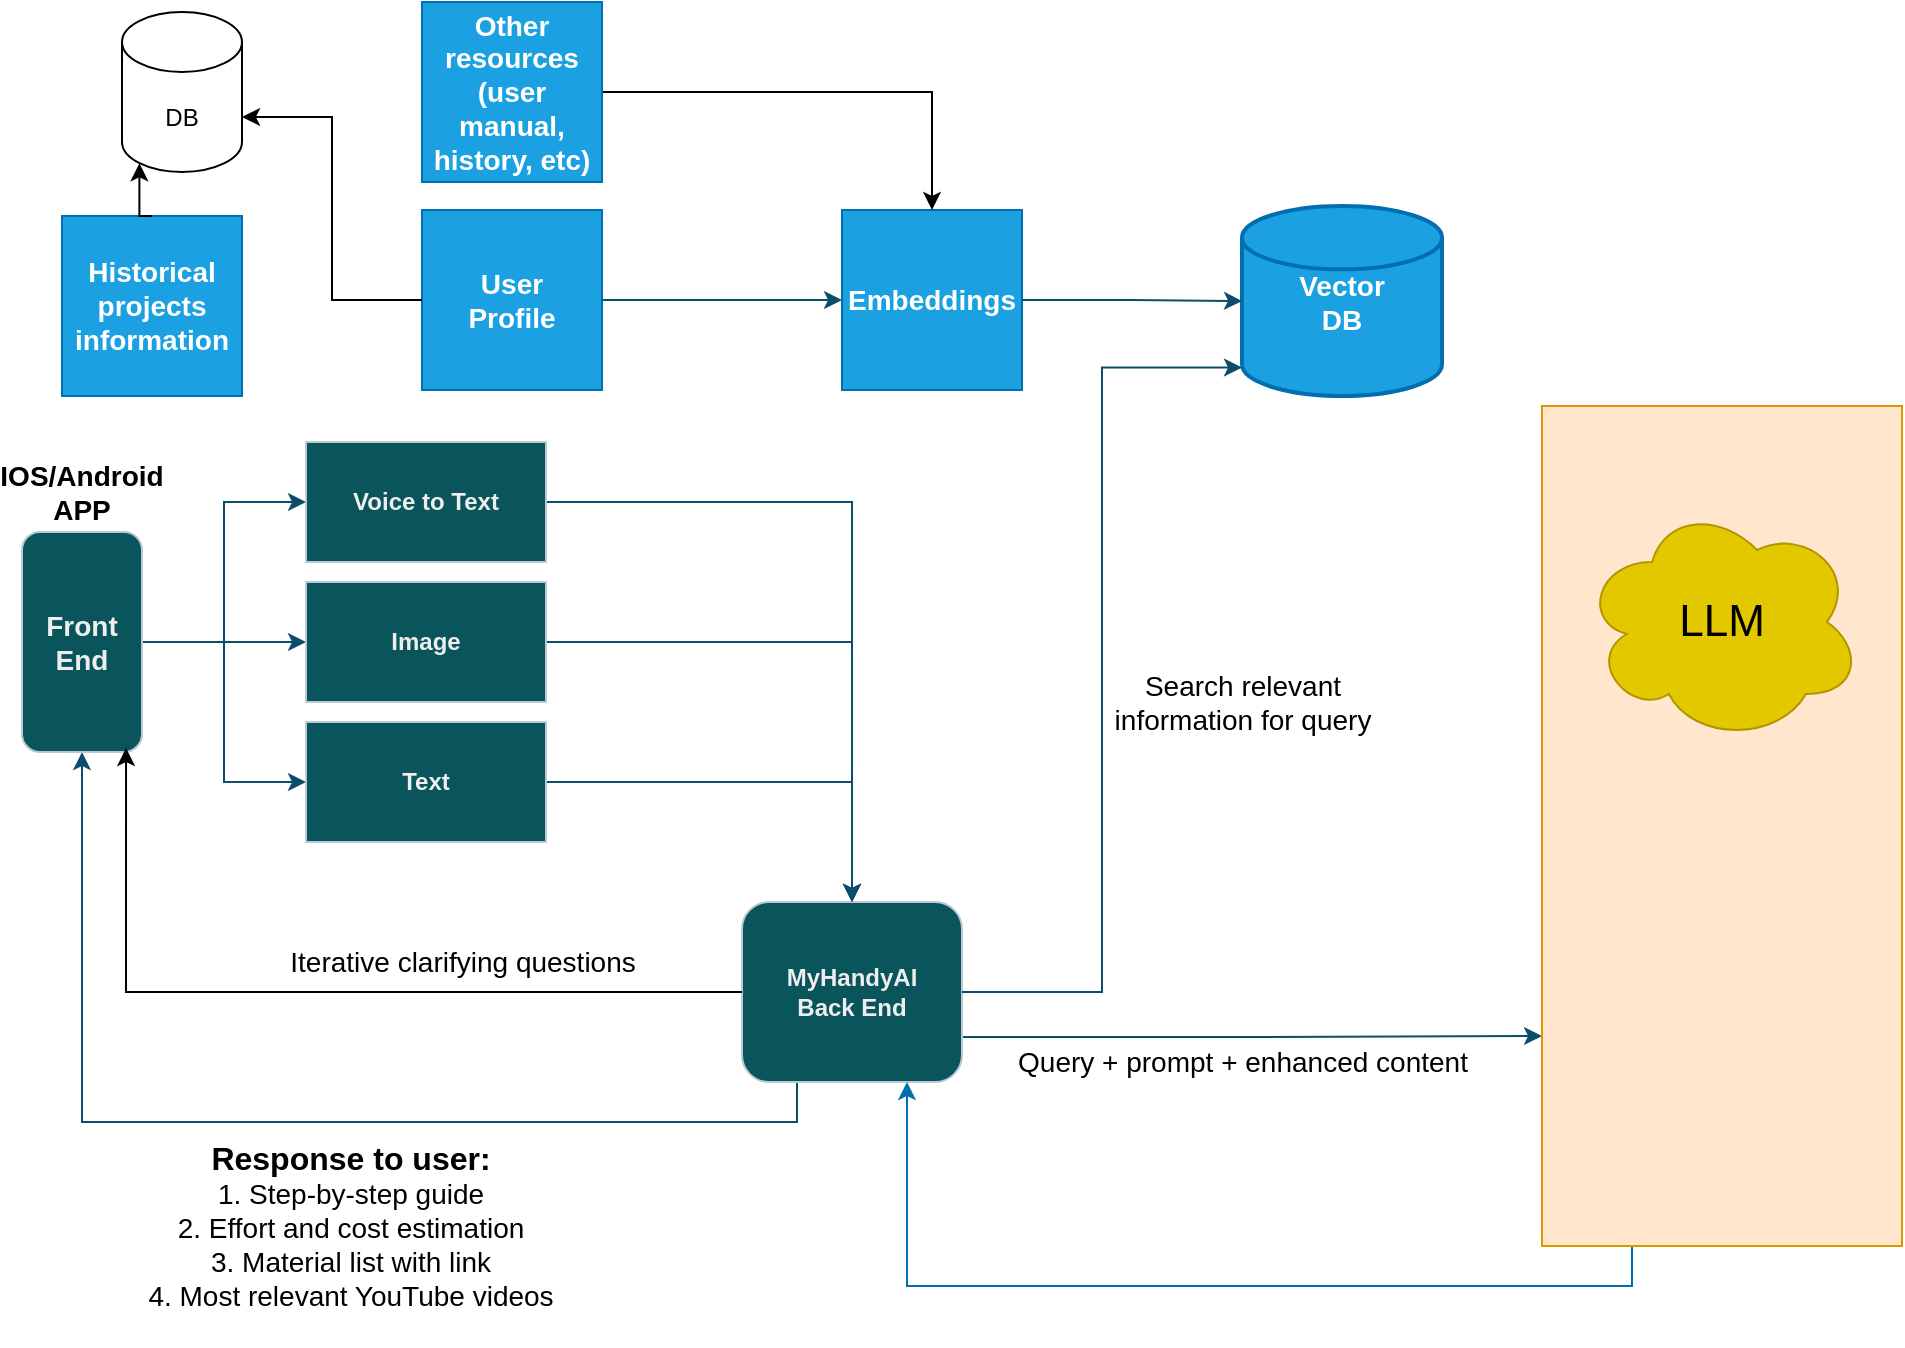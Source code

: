 <mxfile version="28.0.4">
  <diagram name="Page-1" id="7xGWwbfiB-50HM4EOYT1">
    <mxGraphModel dx="1426" dy="807" grid="1" gridSize="10" guides="1" tooltips="1" connect="1" arrows="1" fold="1" page="1" pageScale="1" pageWidth="850" pageHeight="1100" math="0" shadow="0">
      <root>
        <mxCell id="0" />
        <mxCell id="1" parent="0" />
        <mxCell id="l0vZrEmQBNvkwNr1SKJS-38" style="edgeStyle=orthogonalEdgeStyle;rounded=0;orthogonalLoop=1;jettySize=auto;html=1;exitX=1;exitY=0.75;exitDx=0;exitDy=0;entryX=0;entryY=0.75;entryDx=0;entryDy=0;strokeColor=#0B4D6A;" parent="1" source="l0vZrEmQBNvkwNr1SKJS-17" target="l0vZrEmQBNvkwNr1SKJS-35" edge="1">
          <mxGeometry relative="1" as="geometry" />
        </mxCell>
        <mxCell id="l0vZrEmQBNvkwNr1SKJS-39" style="edgeStyle=orthogonalEdgeStyle;rounded=0;orthogonalLoop=1;jettySize=auto;html=1;exitX=0.25;exitY=1;exitDx=0;exitDy=0;strokeColor=#0B4D6A;entryX=0.5;entryY=1;entryDx=0;entryDy=0;" parent="1" source="l0vZrEmQBNvkwNr1SKJS-17" target="l0vZrEmQBNvkwNr1SKJS-51" edge="1">
          <mxGeometry relative="1" as="geometry" />
        </mxCell>
        <mxCell id="l0vZrEmQBNvkwNr1SKJS-44" value="&lt;span style=&quot;color: rgb(0, 0, 0);&quot;&gt;&lt;font style=&quot;font-size: 16px;&quot;&gt;&lt;b&gt;Response to user:&lt;/b&gt;&lt;/font&gt;&lt;/span&gt;&lt;div&gt;&lt;font color=&quot;#000000&quot;&gt;&lt;span style=&quot;caret-color: rgb(0, 0, 0); font-size: 14px;&quot;&gt;1. Step-by-step guide&lt;/span&gt;&lt;/font&gt;&lt;/div&gt;&lt;div&gt;&lt;font color=&quot;#000000&quot;&gt;&lt;span style=&quot;caret-color: rgb(0, 0, 0); font-size: 14px;&quot;&gt;2. Effort and cost estimation&lt;/span&gt;&lt;/font&gt;&lt;/div&gt;&lt;div&gt;&lt;font color=&quot;#000000&quot;&gt;&lt;span style=&quot;caret-color: rgb(0, 0, 0); font-size: 14px;&quot;&gt;3. Material list with link&lt;/span&gt;&lt;/font&gt;&lt;/div&gt;&lt;div&gt;&lt;font color=&quot;#000000&quot;&gt;&lt;span style=&quot;caret-color: rgb(0, 0, 0); font-size: 14px;&quot;&gt;4. Most relevant YouTube videos&lt;/span&gt;&lt;/font&gt;&lt;/div&gt;&lt;div&gt;&lt;font color=&quot;#000000&quot;&gt;&lt;span style=&quot;caret-color: rgb(0, 0, 0); font-size: 14px;&quot;&gt;&lt;br&gt;&lt;/span&gt;&lt;/font&gt;&lt;/div&gt;" style="edgeLabel;html=1;align=center;verticalAlign=middle;resizable=0;points=[];strokeColor=#BAC8D3;fontColor=#EEEEEE;fillColor=#09555B;" parent="l0vZrEmQBNvkwNr1SKJS-39" vertex="1" connectable="0">
          <mxGeometry x="-0.035" y="-3" relative="1" as="geometry">
            <mxPoint x="28" y="63" as="offset" />
          </mxGeometry>
        </mxCell>
        <mxCell id="l0vZrEmQBNvkwNr1SKJS-17" value="MyHandyAI&lt;div&gt;Back End&lt;/div&gt;" style="rounded=1;whiteSpace=wrap;html=1;strokeColor=#BAC8D3;fontColor=#EEEEEE;fillColor=#09555B;fontStyle=1" parent="1" vertex="1">
          <mxGeometry x="410" y="660" width="110" height="90" as="geometry" />
        </mxCell>
        <mxCell id="l0vZrEmQBNvkwNr1SKJS-40" style="edgeStyle=orthogonalEdgeStyle;rounded=0;orthogonalLoop=1;jettySize=auto;html=1;exitX=1;exitY=0.5;exitDx=0;exitDy=0;entryX=0;entryY=0.5;entryDx=0;entryDy=0;strokeColor=#0B4D6A;" parent="1" source="l0vZrEmQBNvkwNr1SKJS-51" target="l0vZrEmQBNvkwNr1SKJS-23" edge="1">
          <mxGeometry relative="1" as="geometry">
            <mxPoint x="76" y="559" as="sourcePoint" />
          </mxGeometry>
        </mxCell>
        <mxCell id="l0vZrEmQBNvkwNr1SKJS-41" style="edgeStyle=orthogonalEdgeStyle;rounded=0;orthogonalLoop=1;jettySize=auto;html=1;exitX=1;exitY=0.5;exitDx=0;exitDy=0;entryX=0;entryY=0.5;entryDx=0;entryDy=0;strokeColor=#0B4D6A;" parent="1" source="l0vZrEmQBNvkwNr1SKJS-51" target="l0vZrEmQBNvkwNr1SKJS-24" edge="1">
          <mxGeometry relative="1" as="geometry">
            <mxPoint x="76" y="559" as="sourcePoint" />
          </mxGeometry>
        </mxCell>
        <mxCell id="l0vZrEmQBNvkwNr1SKJS-43" style="edgeStyle=orthogonalEdgeStyle;rounded=0;orthogonalLoop=1;jettySize=auto;html=1;exitX=1;exitY=0.5;exitDx=0;exitDy=0;entryX=0;entryY=0.5;entryDx=0;entryDy=0;strokeColor=#0B4D6A;" parent="1" source="l0vZrEmQBNvkwNr1SKJS-51" target="l0vZrEmQBNvkwNr1SKJS-42" edge="1">
          <mxGeometry relative="1" as="geometry">
            <mxPoint x="76" y="559" as="sourcePoint" />
          </mxGeometry>
        </mxCell>
        <mxCell id="l0vZrEmQBNvkwNr1SKJS-22" value="&lt;span style=&quot;color: rgb(0, 0, 0);&quot;&gt;&lt;font style=&quot;font-size: 14px;&quot;&gt;IOS/Android APP&lt;/font&gt;&lt;/span&gt;" style="text;html=1;align=center;verticalAlign=middle;whiteSpace=wrap;rounded=0;fontColor=#EEEEEE;fontStyle=1" parent="1" vertex="1">
          <mxGeometry x="50" y="440" width="60" height="30" as="geometry" />
        </mxCell>
        <mxCell id="l0vZrEmQBNvkwNr1SKJS-45" style="edgeStyle=orthogonalEdgeStyle;rounded=0;orthogonalLoop=1;jettySize=auto;html=1;exitX=1;exitY=0.5;exitDx=0;exitDy=0;entryX=0.5;entryY=0;entryDx=0;entryDy=0;strokeColor=#0B4D6A;" parent="1" source="l0vZrEmQBNvkwNr1SKJS-23" target="l0vZrEmQBNvkwNr1SKJS-17" edge="1">
          <mxGeometry relative="1" as="geometry" />
        </mxCell>
        <mxCell id="l0vZrEmQBNvkwNr1SKJS-23" value="Voice to Text" style="rounded=0;whiteSpace=wrap;html=1;strokeColor=#BAC8D3;fontColor=#EEEEEE;fillColor=#09555B;fontStyle=1" parent="1" vertex="1">
          <mxGeometry x="192" y="430" width="120" height="60" as="geometry" />
        </mxCell>
        <mxCell id="l0vZrEmQBNvkwNr1SKJS-48" style="edgeStyle=orthogonalEdgeStyle;rounded=0;orthogonalLoop=1;jettySize=auto;html=1;exitX=1;exitY=0.5;exitDx=0;exitDy=0;strokeColor=#0B4D6A;entryX=0.5;entryY=0;entryDx=0;entryDy=0;" parent="1" source="l0vZrEmQBNvkwNr1SKJS-24" target="l0vZrEmQBNvkwNr1SKJS-17" edge="1">
          <mxGeometry relative="1" as="geometry">
            <mxPoint x="490" y="620" as="targetPoint" />
          </mxGeometry>
        </mxCell>
        <mxCell id="l0vZrEmQBNvkwNr1SKJS-24" value="Image" style="rounded=0;whiteSpace=wrap;html=1;strokeColor=#BAC8D3;fontColor=#EEEEEE;fillColor=#09555B;fontStyle=1" parent="1" vertex="1">
          <mxGeometry x="192" y="500" width="120" height="60" as="geometry" />
        </mxCell>
        <mxCell id="l0vZrEmQBNvkwNr1SKJS-25" value="Vector&lt;div&gt;DB&lt;/div&gt;" style="strokeWidth=2;html=1;shape=mxgraph.flowchart.database;whiteSpace=wrap;strokeColor=#006EAF;fontColor=#ffffff;fillColor=#1ba1e2;fontSize=14;fontStyle=1" parent="1" vertex="1">
          <mxGeometry x="660" y="312" width="100" height="95" as="geometry" />
        </mxCell>
        <mxCell id="l0vZrEmQBNvkwNr1SKJS-31" style="edgeStyle=orthogonalEdgeStyle;rounded=0;orthogonalLoop=1;jettySize=auto;html=1;exitX=1;exitY=0.5;exitDx=0;exitDy=0;entryX=0;entryY=0.5;entryDx=0;entryDy=0;strokeColor=#0B4D6A;" parent="1" source="l0vZrEmQBNvkwNr1SKJS-28" target="l0vZrEmQBNvkwNr1SKJS-29" edge="1">
          <mxGeometry relative="1" as="geometry" />
        </mxCell>
        <mxCell id="l0vZrEmQBNvkwNr1SKJS-28" value="User&lt;div&gt;Profile&lt;/div&gt;" style="whiteSpace=wrap;html=1;aspect=fixed;strokeColor=#006EAF;fontColor=#ffffff;fillColor=#1ba1e2;fontStyle=1;fontSize=14;" parent="1" vertex="1">
          <mxGeometry x="250" y="314" width="90" height="90" as="geometry" />
        </mxCell>
        <mxCell id="l0vZrEmQBNvkwNr1SKJS-29" value="Embeddings" style="whiteSpace=wrap;html=1;aspect=fixed;strokeColor=#006EAF;fontColor=#ffffff;fillColor=#1ba1e2;fontStyle=1;fontSize=14;" parent="1" vertex="1">
          <mxGeometry x="460" y="314" width="90" height="90" as="geometry" />
        </mxCell>
        <mxCell id="JERmSDzcGEsHWykG3De5-2" style="edgeStyle=orthogonalEdgeStyle;rounded=0;orthogonalLoop=1;jettySize=auto;html=1;exitX=1;exitY=0.5;exitDx=0;exitDy=0;entryX=0.5;entryY=0;entryDx=0;entryDy=0;" parent="1" source="l0vZrEmQBNvkwNr1SKJS-30" target="l0vZrEmQBNvkwNr1SKJS-29" edge="1">
          <mxGeometry relative="1" as="geometry" />
        </mxCell>
        <mxCell id="l0vZrEmQBNvkwNr1SKJS-30" value="Other resources (user manual, history, etc)" style="whiteSpace=wrap;html=1;aspect=fixed;strokeColor=#006EAF;fontColor=#ffffff;fillColor=#1ba1e2;fontStyle=1;fontSize=14;" parent="1" vertex="1">
          <mxGeometry x="250" y="210" width="90" height="90" as="geometry" />
        </mxCell>
        <mxCell id="l0vZrEmQBNvkwNr1SKJS-33" style="edgeStyle=orthogonalEdgeStyle;rounded=0;orthogonalLoop=1;jettySize=auto;html=1;exitX=1;exitY=0.5;exitDx=0;exitDy=0;entryX=0;entryY=0.5;entryDx=0;entryDy=0;entryPerimeter=0;strokeColor=#0B4D6A;" parent="1" source="l0vZrEmQBNvkwNr1SKJS-29" target="l0vZrEmQBNvkwNr1SKJS-25" edge="1">
          <mxGeometry relative="1" as="geometry" />
        </mxCell>
        <mxCell id="JERmSDzcGEsHWykG3De5-1" style="edgeStyle=orthogonalEdgeStyle;rounded=0;orthogonalLoop=1;jettySize=auto;html=1;exitX=0.25;exitY=1;exitDx=0;exitDy=0;entryX=0.75;entryY=1;entryDx=0;entryDy=0;fillColor=#1ba1e2;strokeColor=#006EAF;" parent="1" source="l0vZrEmQBNvkwNr1SKJS-35" target="l0vZrEmQBNvkwNr1SKJS-17" edge="1">
          <mxGeometry relative="1" as="geometry" />
        </mxCell>
        <mxCell id="l0vZrEmQBNvkwNr1SKJS-35" value="" style="rounded=0;whiteSpace=wrap;html=1;strokeColor=#d79b00;fillColor=#ffe6cc;" parent="1" vertex="1">
          <mxGeometry x="810" y="412" width="180" height="420" as="geometry" />
        </mxCell>
        <mxCell id="l0vZrEmQBNvkwNr1SKJS-36" value="LLM" style="ellipse;shape=cloud;whiteSpace=wrap;html=1;strokeColor=#B09500;fontColor=#000000;fillColor=#e3c800;fontSize=22;" parent="1" vertex="1">
          <mxGeometry x="830" y="460" width="140" height="120" as="geometry" />
        </mxCell>
        <mxCell id="l0vZrEmQBNvkwNr1SKJS-37" style="edgeStyle=orthogonalEdgeStyle;rounded=0;orthogonalLoop=1;jettySize=auto;html=1;exitX=1;exitY=0.5;exitDx=0;exitDy=0;entryX=0;entryY=0.85;entryDx=0;entryDy=0;entryPerimeter=0;strokeColor=#0B4D6A;" parent="1" source="l0vZrEmQBNvkwNr1SKJS-17" target="l0vZrEmQBNvkwNr1SKJS-25" edge="1">
          <mxGeometry relative="1" as="geometry" />
        </mxCell>
        <mxCell id="l0vZrEmQBNvkwNr1SKJS-47" style="edgeStyle=orthogonalEdgeStyle;rounded=0;orthogonalLoop=1;jettySize=auto;html=1;exitX=1;exitY=0.5;exitDx=0;exitDy=0;entryX=0.5;entryY=0;entryDx=0;entryDy=0;strokeColor=#0B4D6A;" parent="1" source="l0vZrEmQBNvkwNr1SKJS-42" target="l0vZrEmQBNvkwNr1SKJS-17" edge="1">
          <mxGeometry relative="1" as="geometry" />
        </mxCell>
        <mxCell id="l0vZrEmQBNvkwNr1SKJS-42" value="Text" style="rounded=0;whiteSpace=wrap;html=1;strokeColor=#BAC8D3;fontColor=#EEEEEE;fillColor=#09555B;fontStyle=1" parent="1" vertex="1">
          <mxGeometry x="192" y="570" width="120" height="60" as="geometry" />
        </mxCell>
        <mxCell id="l0vZrEmQBNvkwNr1SKJS-50" value="&lt;div&gt;&lt;font color=&quot;#000000&quot;&gt;&lt;span style=&quot;caret-color: rgb(0, 0, 0); font-size: 14px;&quot;&gt;Query + prompt + enhanced content&lt;/span&gt;&lt;/font&gt;&lt;/div&gt;" style="edgeLabel;html=1;align=center;verticalAlign=middle;resizable=0;points=[];strokeColor=#BAC8D3;fontColor=#EEEEEE;fillColor=#09555B;" parent="1" vertex="1" connectable="0">
          <mxGeometry x="660" y="740" as="geometry" />
        </mxCell>
        <mxCell id="l0vZrEmQBNvkwNr1SKJS-51" value="Front End" style="rounded=1;whiteSpace=wrap;html=1;strokeColor=#BAC8D3;fontColor=#EEEEEE;fillColor=#09555B;fontStyle=1;fontSize=14;" parent="1" vertex="1">
          <mxGeometry x="50" y="475" width="60" height="110" as="geometry" />
        </mxCell>
        <mxCell id="FlKaC_C8YDo6rBjgu75z-1" value="&lt;div&gt;&lt;font color=&quot;#000000&quot;&gt;&lt;span style=&quot;caret-color: rgb(0, 0, 0); font-size: 14px;&quot;&gt;Search relevant&lt;/span&gt;&lt;/font&gt;&lt;/div&gt;&lt;div&gt;&lt;font color=&quot;#000000&quot;&gt;&lt;span style=&quot;caret-color: rgb(0, 0, 0); font-size: 14px;&quot;&gt;information for query&lt;/span&gt;&lt;/font&gt;&lt;/div&gt;" style="edgeLabel;html=1;align=center;verticalAlign=middle;resizable=0;points=[];strokeColor=#BAC8D3;fontColor=#EEEEEE;fillColor=#09555B;" parent="1" vertex="1" connectable="0">
          <mxGeometry x="660" y="560" as="geometry" />
        </mxCell>
        <mxCell id="JERmSDzcGEsHWykG3De5-3" style="edgeStyle=orthogonalEdgeStyle;rounded=0;orthogonalLoop=1;jettySize=auto;html=1;exitX=0;exitY=0.5;exitDx=0;exitDy=0;entryX=0.867;entryY=0.982;entryDx=0;entryDy=0;entryPerimeter=0;" parent="1" source="l0vZrEmQBNvkwNr1SKJS-17" target="l0vZrEmQBNvkwNr1SKJS-51" edge="1">
          <mxGeometry relative="1" as="geometry" />
        </mxCell>
        <mxCell id="JERmSDzcGEsHWykG3De5-4" value="&lt;div&gt;&lt;font color=&quot;#000000&quot;&gt;&lt;span style=&quot;caret-color: rgb(0, 0, 0); font-size: 14px;&quot;&gt;Iterative clarifying questions&lt;/span&gt;&lt;/font&gt;&lt;/div&gt;" style="edgeLabel;html=1;align=center;verticalAlign=middle;resizable=0;points=[];strokeColor=#BAC8D3;fontColor=#EEEEEE;fillColor=#09555B;" parent="1" vertex="1" connectable="0">
          <mxGeometry x="270" y="690" as="geometry" />
        </mxCell>
        <mxCell id="-C2xSHJlRfomqQpfFK9x-1" value="DB" style="shape=cylinder3;whiteSpace=wrap;html=1;boundedLbl=1;backgroundOutline=1;size=15;" vertex="1" parent="1">
          <mxGeometry x="100" y="215" width="60" height="80" as="geometry" />
        </mxCell>
        <mxCell id="-C2xSHJlRfomqQpfFK9x-2" value="Historical projects information" style="whiteSpace=wrap;html=1;aspect=fixed;strokeColor=#006EAF;fontColor=#ffffff;fillColor=#1ba1e2;fontStyle=1;fontSize=14;" vertex="1" parent="1">
          <mxGeometry x="70" y="317" width="90" height="90" as="geometry" />
        </mxCell>
        <mxCell id="-C2xSHJlRfomqQpfFK9x-3" style="edgeStyle=orthogonalEdgeStyle;rounded=0;orthogonalLoop=1;jettySize=auto;html=1;exitX=0;exitY=0.5;exitDx=0;exitDy=0;entryX=1;entryY=0;entryDx=0;entryDy=52.5;entryPerimeter=0;" edge="1" parent="1" source="l0vZrEmQBNvkwNr1SKJS-28" target="-C2xSHJlRfomqQpfFK9x-1">
          <mxGeometry relative="1" as="geometry" />
        </mxCell>
        <mxCell id="-C2xSHJlRfomqQpfFK9x-5" style="edgeStyle=orthogonalEdgeStyle;rounded=0;orthogonalLoop=1;jettySize=auto;html=1;exitX=0.5;exitY=0;exitDx=0;exitDy=0;entryX=0.145;entryY=1;entryDx=0;entryDy=-4.35;entryPerimeter=0;" edge="1" parent="1" source="-C2xSHJlRfomqQpfFK9x-2" target="-C2xSHJlRfomqQpfFK9x-1">
          <mxGeometry relative="1" as="geometry" />
        </mxCell>
      </root>
    </mxGraphModel>
  </diagram>
</mxfile>
